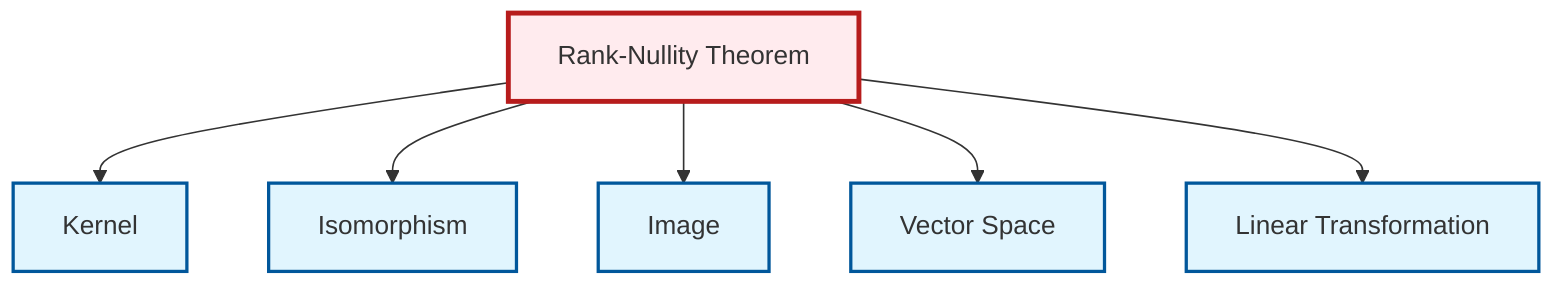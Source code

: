 graph TD
    classDef definition fill:#e1f5fe,stroke:#01579b,stroke-width:2px
    classDef theorem fill:#f3e5f5,stroke:#4a148c,stroke-width:2px
    classDef axiom fill:#fff3e0,stroke:#e65100,stroke-width:2px
    classDef example fill:#e8f5e9,stroke:#1b5e20,stroke-width:2px
    classDef current fill:#ffebee,stroke:#b71c1c,stroke-width:3px
    def-kernel["Kernel"]:::definition
    def-image["Image"]:::definition
    def-isomorphism["Isomorphism"]:::definition
    def-vector-space["Vector Space"]:::definition
    def-linear-transformation["Linear Transformation"]:::definition
    thm-rank-nullity["Rank-Nullity Theorem"]:::theorem
    thm-rank-nullity --> def-kernel
    thm-rank-nullity --> def-isomorphism
    thm-rank-nullity --> def-image
    thm-rank-nullity --> def-vector-space
    thm-rank-nullity --> def-linear-transformation
    class thm-rank-nullity current
